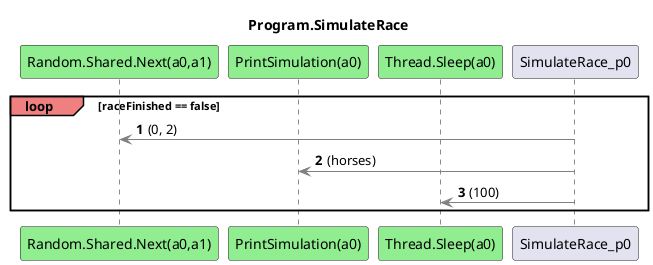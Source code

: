@startuml Program.SimulateRace
title Program.SimulateRace
participant "Random.Shared.Next(a0,a1)" as Random_Shared_Next_a0_a1 #LightGreen
participant "PrintSimulation(a0)" as PrintSimulation_a0 #LightGreen
participant "Thread.Sleep(a0)" as Thread_Sleep_a0 #LightGreen
autonumber
loop#LightCoral raceFinished == false
    SimulateRace_p0 -[#grey]> Random_Shared_Next_a0_a1 : (0, 2)
    SimulateRace_p0 -[#grey]> PrintSimulation_a0 : (horses)
    SimulateRace_p0 -[#grey]> Thread_Sleep_a0 : (100)
end
@enduml
